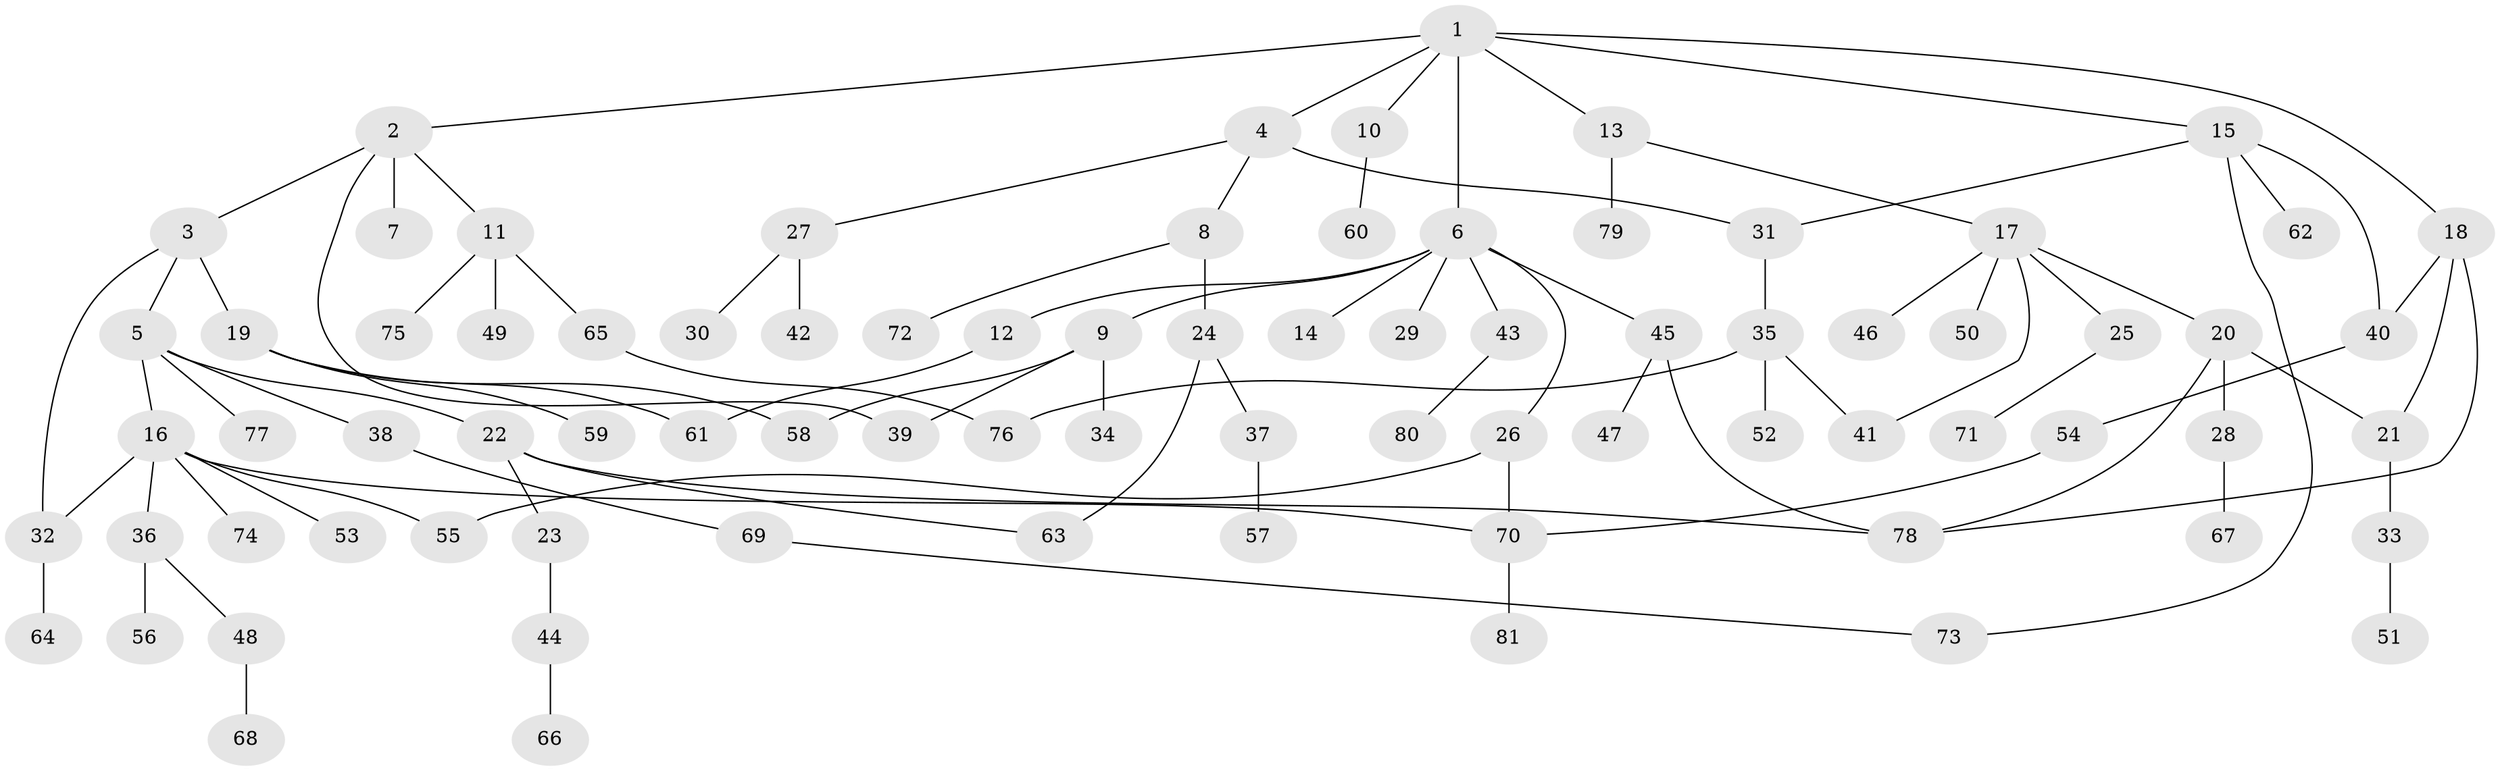 // coarse degree distribution, {7: 0.024390243902439025, 4: 0.17073170731707318, 6: 0.024390243902439025, 5: 0.07317073170731707, 3: 0.1951219512195122, 2: 0.2682926829268293, 1: 0.24390243902439024}
// Generated by graph-tools (version 1.1) at 2025/36/03/04/25 23:36:03]
// undirected, 81 vertices, 97 edges
graph export_dot {
  node [color=gray90,style=filled];
  1;
  2;
  3;
  4;
  5;
  6;
  7;
  8;
  9;
  10;
  11;
  12;
  13;
  14;
  15;
  16;
  17;
  18;
  19;
  20;
  21;
  22;
  23;
  24;
  25;
  26;
  27;
  28;
  29;
  30;
  31;
  32;
  33;
  34;
  35;
  36;
  37;
  38;
  39;
  40;
  41;
  42;
  43;
  44;
  45;
  46;
  47;
  48;
  49;
  50;
  51;
  52;
  53;
  54;
  55;
  56;
  57;
  58;
  59;
  60;
  61;
  62;
  63;
  64;
  65;
  66;
  67;
  68;
  69;
  70;
  71;
  72;
  73;
  74;
  75;
  76;
  77;
  78;
  79;
  80;
  81;
  1 -- 2;
  1 -- 4;
  1 -- 6;
  1 -- 10;
  1 -- 13;
  1 -- 15;
  1 -- 18;
  2 -- 3;
  2 -- 7;
  2 -- 11;
  2 -- 39;
  3 -- 5;
  3 -- 19;
  3 -- 32;
  4 -- 8;
  4 -- 27;
  4 -- 31;
  5 -- 16;
  5 -- 22;
  5 -- 38;
  5 -- 77;
  6 -- 9;
  6 -- 12;
  6 -- 14;
  6 -- 26;
  6 -- 29;
  6 -- 43;
  6 -- 45;
  8 -- 24;
  8 -- 72;
  9 -- 34;
  9 -- 39;
  9 -- 58;
  10 -- 60;
  11 -- 49;
  11 -- 65;
  11 -- 75;
  12 -- 61;
  13 -- 17;
  13 -- 79;
  15 -- 62;
  15 -- 73;
  15 -- 31;
  15 -- 40;
  16 -- 32;
  16 -- 36;
  16 -- 53;
  16 -- 74;
  16 -- 70;
  16 -- 55;
  17 -- 20;
  17 -- 25;
  17 -- 46;
  17 -- 50;
  17 -- 41;
  18 -- 40;
  18 -- 21;
  18 -- 78;
  19 -- 58;
  19 -- 59;
  19 -- 61;
  20 -- 21;
  20 -- 28;
  20 -- 78;
  21 -- 33;
  22 -- 23;
  22 -- 63;
  22 -- 78;
  23 -- 44;
  24 -- 37;
  24 -- 63;
  25 -- 71;
  26 -- 55;
  26 -- 70;
  27 -- 30;
  27 -- 42;
  28 -- 67;
  31 -- 35;
  32 -- 64;
  33 -- 51;
  35 -- 41;
  35 -- 52;
  35 -- 76;
  36 -- 48;
  36 -- 56;
  37 -- 57;
  38 -- 69;
  40 -- 54;
  43 -- 80;
  44 -- 66;
  45 -- 47;
  45 -- 78;
  48 -- 68;
  54 -- 70;
  65 -- 76;
  69 -- 73;
  70 -- 81;
}
